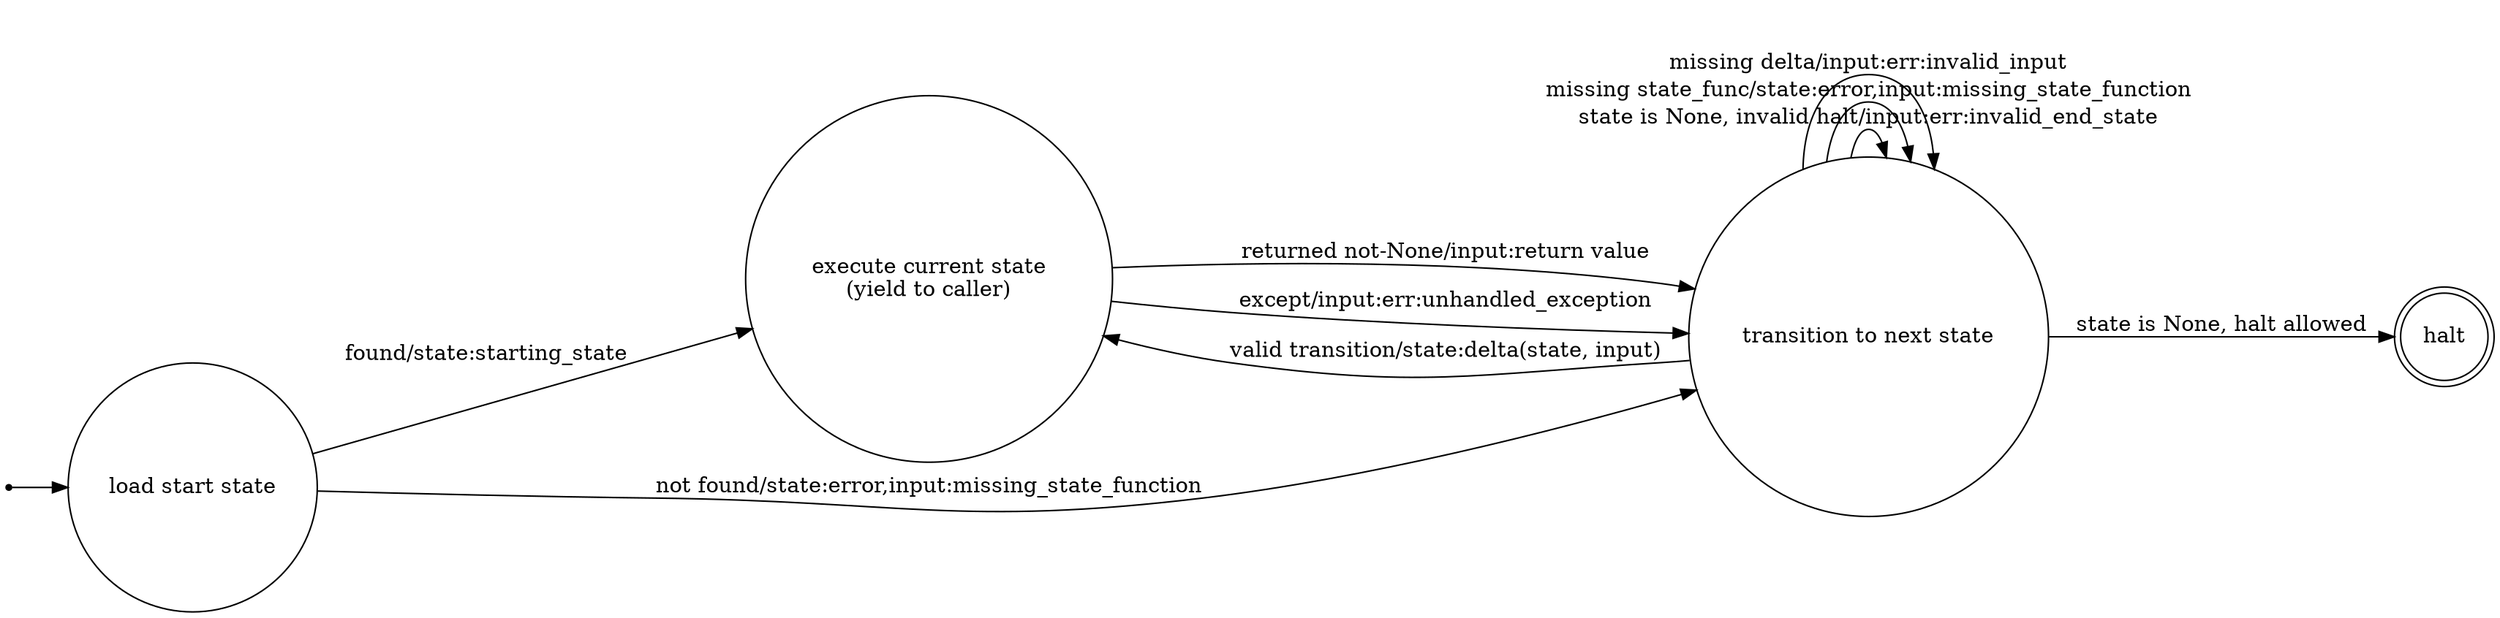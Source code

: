 digraph {
  rankdir=LR;
  node [shape = point ];
  qi;
  node [shape = circle];
  qi -> start;
  start [label="load start state"];
  exec [label="execute current state\n(yield to caller)"];
  transition [label="transition to next state"];
  halt [shape=doublecircle];
  start -> transition [label="not found/state:error,input:missing_state_function"];
  start -> exec [label="found/state:starting_state"];
  exec -> transition [label="returned not-None/input:return value"];
  exec -> transition [label="except/input:err:unhandled_exception"];
  transition -> halt [label="state is None, halt allowed"];
  transition -> transition [label="state is None, invalid halt/input:err:invalid_end_state"];
  transition -> exec [label="valid transition/state:delta(state, input)"];
  transition -> transition [label="missing state_func/state:error,input:missing_state_function"];
  transition -> transition [label="missing delta/input:err:invalid_input"];
}
